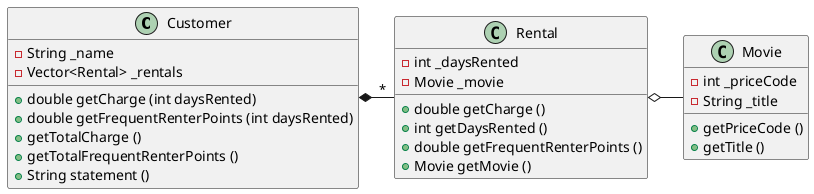 @startuml
Customer *- "*" Rental
Rental o- Movie

class Customer {
    - String _name
    - Vector<Rental> _rentals
    + double getCharge (int daysRented)
    + double getFrequentRenterPoints (int daysRented)
    + getTotalCharge ()
    + getTotalFrequentRenterPoints ()
    + String statement ()
    }

class Rental {
    - int _daysRented
    - Movie _movie
    + double getCharge ()
    + int getDaysRented ()
    + double getFrequentRenterPoints ()
    + Movie getMovie ()
    }

class Movie {
    - int _priceCode
    - String _title
    + getPriceCode ()
    + getTitle ()
    }

@enduml
